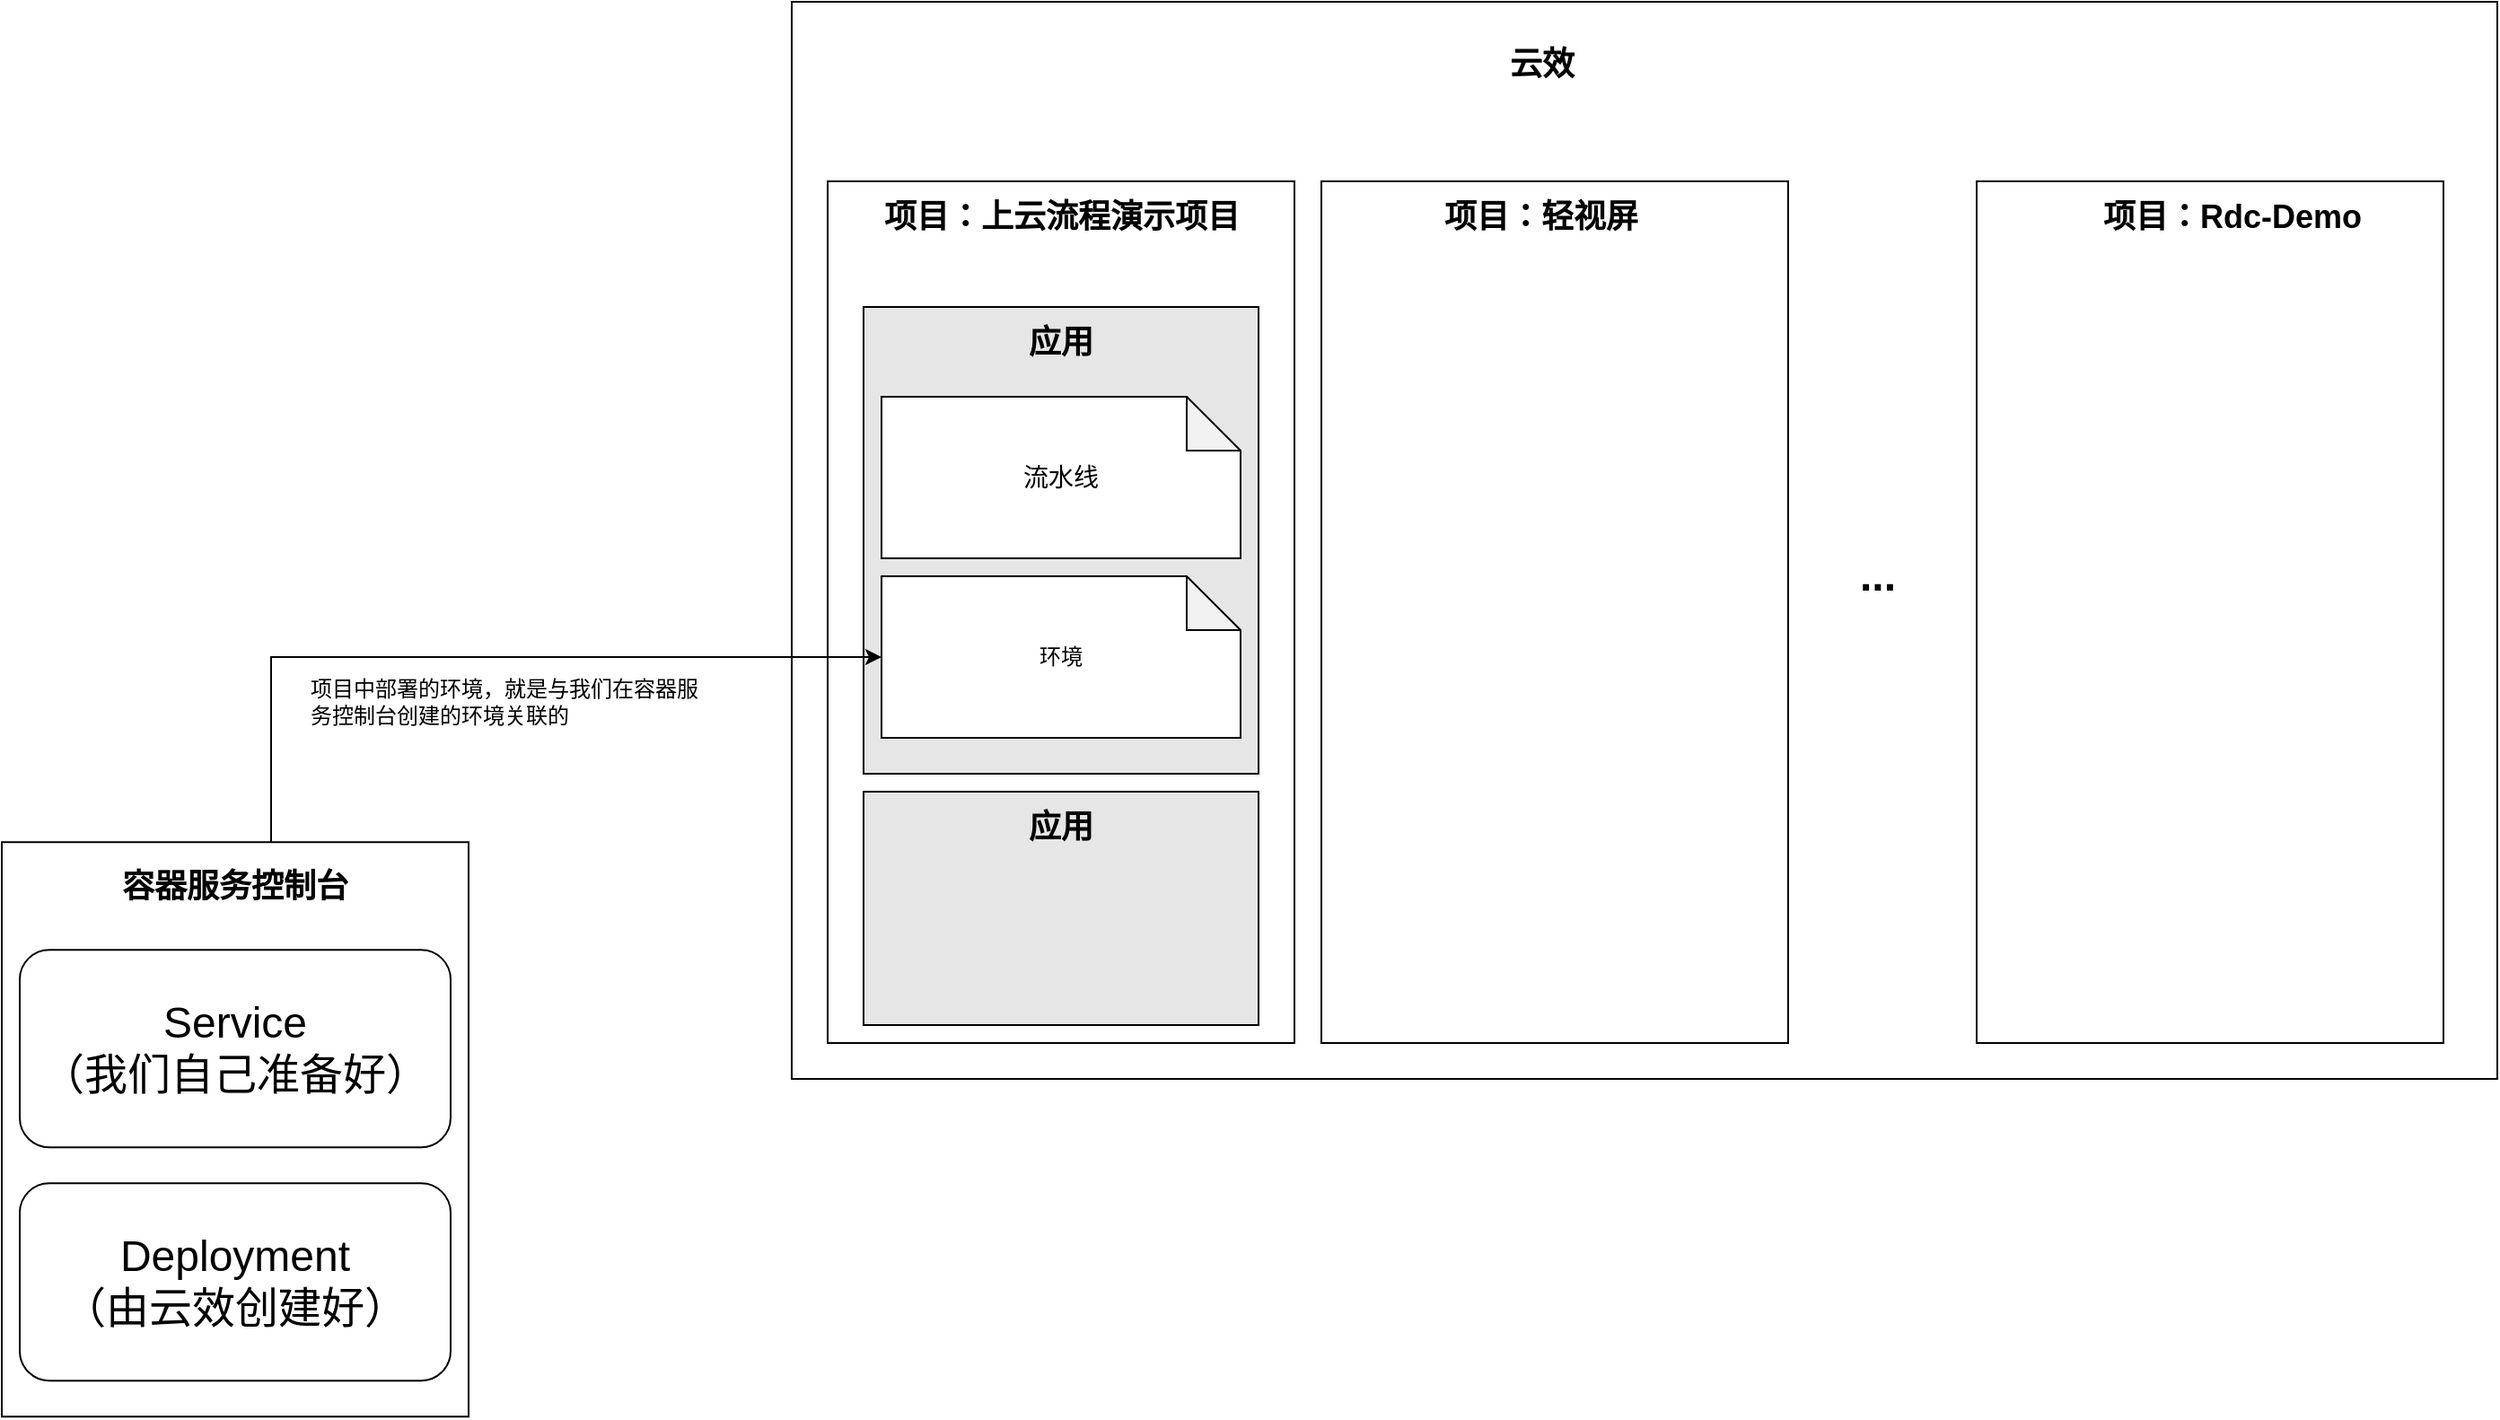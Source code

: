 <mxfile version="12.6.5" type="device"><diagram id="qMzbj47N9p-n-qHFwnHK" name="Page-1"><mxGraphModel dx="1766" dy="846" grid="1" gridSize="10" guides="1" tooltips="1" connect="1" arrows="1" fold="1" page="1" pageScale="1" pageWidth="2339" pageHeight="3300" math="0" shadow="0"><root><mxCell id="0"/><mxCell id="1" parent="0"/><mxCell id="Wn0ISSYLLMRH-uryoQRF-11" value="" style="rounded=0;whiteSpace=wrap;html=1;" vertex="1" parent="1"><mxGeometry x="140" y="658.12" width="260" height="320" as="geometry"/></mxCell><mxCell id="Wn0ISSYLLMRH-uryoQRF-3" value="&lt;b&gt;&lt;font style=&quot;font-size: 18px&quot;&gt;容器服务控制台&lt;/font&gt;&lt;/b&gt;" style="text;html=1;strokeColor=none;fillColor=none;align=center;verticalAlign=middle;whiteSpace=wrap;rounded=0;dashed=1;" vertex="1" parent="1"><mxGeometry x="185" y="658.12" width="170" height="50" as="geometry"/></mxCell><mxCell id="Wn0ISSYLLMRH-uryoQRF-4" value="&lt;font style=&quot;font-size: 24px&quot;&gt;Service&lt;br&gt;（我们自己准备好）&lt;br&gt;&lt;/font&gt;" style="rounded=1;whiteSpace=wrap;html=1;" vertex="1" parent="1"><mxGeometry x="150" y="718.12" width="240" height="110" as="geometry"/></mxCell><mxCell id="Wn0ISSYLLMRH-uryoQRF-6" value="&lt;font style=&quot;font-size: 24px&quot;&gt;Deployment&lt;br&gt;（由云效创建好）&lt;br&gt;&lt;/font&gt;" style="rounded=1;whiteSpace=wrap;html=1;" vertex="1" parent="1"><mxGeometry x="150" y="848.12" width="240" height="110" as="geometry"/></mxCell><mxCell id="Wn0ISSYLLMRH-uryoQRF-12" value="" style="rounded=0;whiteSpace=wrap;html=1;" vertex="1" parent="1"><mxGeometry x="580" y="190" width="950" height="600" as="geometry"/></mxCell><mxCell id="Wn0ISSYLLMRH-uryoQRF-13" value="&lt;b&gt;&lt;font style=&quot;font-size: 18px&quot;&gt;云效&lt;/font&gt;&lt;/b&gt;" style="text;html=1;strokeColor=none;fillColor=none;align=center;verticalAlign=middle;whiteSpace=wrap;rounded=0;dashed=1;" vertex="1" parent="1"><mxGeometry x="912.5" y="200" width="170" height="50" as="geometry"/></mxCell><mxCell id="Wn0ISSYLLMRH-uryoQRF-15" value="" style="rounded=0;whiteSpace=wrap;html=1;" vertex="1" parent="1"><mxGeometry x="600" y="290" width="260" height="480" as="geometry"/></mxCell><mxCell id="Wn0ISSYLLMRH-uryoQRF-16" value="" style="rounded=0;whiteSpace=wrap;html=1;" vertex="1" parent="1"><mxGeometry x="875" y="290" width="260" height="480" as="geometry"/></mxCell><mxCell id="Wn0ISSYLLMRH-uryoQRF-17" value="" style="rounded=0;whiteSpace=wrap;html=1;" vertex="1" parent="1"><mxGeometry x="1240" y="290" width="260" height="480" as="geometry"/></mxCell><mxCell id="Wn0ISSYLLMRH-uryoQRF-18" value="&lt;font style=&quot;font-size: 18px&quot;&gt;&lt;b&gt;项目：上云流程演示项目&lt;/b&gt;&lt;/font&gt;" style="text;html=1;strokeColor=none;fillColor=none;align=center;verticalAlign=middle;whiteSpace=wrap;rounded=0;" vertex="1" parent="1"><mxGeometry x="587.5" y="300" width="285" height="20" as="geometry"/></mxCell><mxCell id="Wn0ISSYLLMRH-uryoQRF-19" value="&lt;font style=&quot;font-size: 18px&quot;&gt;&lt;b&gt;项目：轻视屏&lt;/b&gt;&lt;/font&gt;" style="text;html=1;strokeColor=none;fillColor=none;align=center;verticalAlign=middle;whiteSpace=wrap;rounded=0;" vertex="1" parent="1"><mxGeometry x="855" y="300" width="285" height="20" as="geometry"/></mxCell><mxCell id="Wn0ISSYLLMRH-uryoQRF-20" value="&lt;font style=&quot;font-size: 18px&quot;&gt;&lt;b&gt;项目：Rdc-Demo&lt;/b&gt;&lt;/font&gt;" style="text;html=1;strokeColor=none;fillColor=none;align=center;verticalAlign=middle;whiteSpace=wrap;rounded=0;" vertex="1" parent="1"><mxGeometry x="1240" y="300" width="285" height="20" as="geometry"/></mxCell><mxCell id="Wn0ISSYLLMRH-uryoQRF-21" value="&lt;b&gt;&lt;font style=&quot;font-size: 24px&quot;&gt;...&lt;/font&gt;&lt;/b&gt;" style="text;html=1;strokeColor=none;fillColor=none;align=center;verticalAlign=middle;whiteSpace=wrap;rounded=0;" vertex="1" parent="1"><mxGeometry x="1150" y="500" width="70" height="20" as="geometry"/></mxCell><mxCell id="Wn0ISSYLLMRH-uryoQRF-23" value="" style="rounded=0;whiteSpace=wrap;html=1;strokeColor=#000000;fillColor=#E6E6E6;" vertex="1" parent="1"><mxGeometry x="620" y="360" width="220" height="260" as="geometry"/></mxCell><mxCell id="Wn0ISSYLLMRH-uryoQRF-24" value="&lt;font style=&quot;font-size: 18px&quot;&gt;&lt;b&gt;应用&lt;/b&gt;&lt;/font&gt;" style="text;html=1;strokeColor=none;fillColor=none;align=center;verticalAlign=middle;whiteSpace=wrap;rounded=0;" vertex="1" parent="1"><mxGeometry x="710" y="370" width="40" height="20" as="geometry"/></mxCell><mxCell id="Wn0ISSYLLMRH-uryoQRF-26" value="&lt;font style=&quot;font-size: 14px&quot;&gt;流水线&lt;/font&gt;" style="shape=note;whiteSpace=wrap;html=1;backgroundOutline=1;darkOpacity=0.05;" vertex="1" parent="1"><mxGeometry x="630" y="410" width="200" height="90" as="geometry"/></mxCell><mxCell id="Wn0ISSYLLMRH-uryoQRF-27" value="环境" style="shape=note;whiteSpace=wrap;html=1;backgroundOutline=1;darkOpacity=0.05;" vertex="1" parent="1"><mxGeometry x="630" y="510" width="200" height="90" as="geometry"/></mxCell><mxCell id="Wn0ISSYLLMRH-uryoQRF-29" value="" style="rounded=0;whiteSpace=wrap;html=1;fillColor=#E6E6E6;" vertex="1" parent="1"><mxGeometry x="620" y="630" width="220" height="130" as="geometry"/></mxCell><mxCell id="Wn0ISSYLLMRH-uryoQRF-30" value="&lt;font style=&quot;font-size: 18px&quot;&gt;&lt;b&gt;应用&lt;/b&gt;&lt;/font&gt;" style="text;html=1;strokeColor=none;fillColor=none;align=center;verticalAlign=middle;whiteSpace=wrap;rounded=0;" vertex="1" parent="1"><mxGeometry x="710" y="640" width="40" height="20" as="geometry"/></mxCell><mxCell id="Wn0ISSYLLMRH-uryoQRF-32" style="edgeStyle=orthogonalEdgeStyle;rounded=0;orthogonalLoop=1;jettySize=auto;html=1;" edge="1" parent="1" source="Wn0ISSYLLMRH-uryoQRF-11" target="Wn0ISSYLLMRH-uryoQRF-27"><mxGeometry relative="1" as="geometry"><Array as="points"><mxPoint x="290" y="555"/></Array></mxGeometry></mxCell><mxCell id="Wn0ISSYLLMRH-uryoQRF-33" value="项目中部署的环境，就是与我们在容器服务控制台创建的环境关联的" style="text;html=1;strokeColor=none;fillColor=none;align=left;verticalAlign=middle;whiteSpace=wrap;rounded=0;" vertex="1" parent="1"><mxGeometry x="310" y="570" width="220" height="20" as="geometry"/></mxCell></root></mxGraphModel></diagram></mxfile>